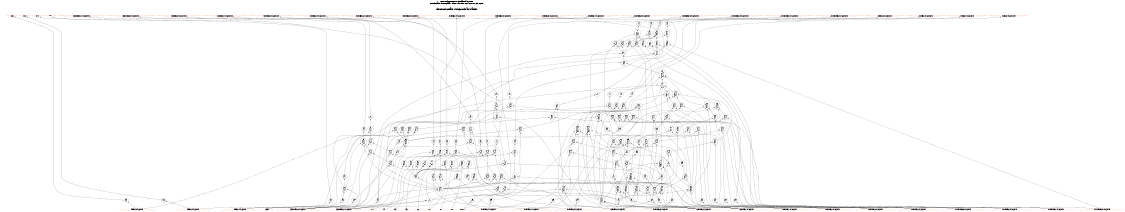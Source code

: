 # Network structure generated by ABC

digraph network {
size = "7.5,10";
center = true;
edge [dir = back];

{
  node [shape = plaintext];
  edge [style = invis];
  LevelTitle1 [label=""];
  LevelTitle2 [label=""];
  Level18 [label = ""];
  Level17 [label = ""];
  Level16 [label = ""];
  Level15 [label = ""];
  Level14 [label = ""];
  Level13 [label = ""];
  Level12 [label = ""];
  Level11 [label = ""];
  Level10 [label = ""];
  Level9 [label = ""];
  Level8 [label = ""];
  Level7 [label = ""];
  Level6 [label = ""];
  Level5 [label = ""];
  Level4 [label = ""];
  Level3 [label = ""];
  Level2 [label = ""];
  Level1 [label = ""];
  Level0 [label = ""];
  LevelTitle1 ->  LevelTitle2 ->  Level18 ->  Level17 ->  Level16 ->  Level15 ->  Level14 ->  Level13 ->  Level12 ->  Level11 ->  Level10 ->  Level9 ->  Level8 ->  Level7 ->  Level6 ->  Level5 ->  Level4 ->  Level3 ->  Level2 ->  Level1 ->  Level0;
}

{
  rank = same;
  LevelTitle1;
  title1 [shape=plaintext,
          fontsize=20,
          fontname = "Times-Roman",
          label="Network structure visualized by ABC\nBenchmark \"b08_C.blif\". Time was Thu Oct  8 21:07:29 2020. "
         ];
}

{
  rank = same;
  LevelTitle2;
  title2 [shape=plaintext,
          fontsize=18,
          fontname = "Times-Roman",
          label="The network contains 175 logic nodes and 0 latches.\n"
         ];
}

{
  rank = same;
  Level18;
  Node30 [label = "O_3_", shape = invtriangle, color = coral, fillcolor = coral];
  Node31 [label = "O_2_", shape = invtriangle, color = coral, fillcolor = coral];
  Node32 [label = "O_1_", shape = invtriangle, color = coral, fillcolor = coral];
  Node33 [label = "O_0_", shape = invtriangle, color = coral, fillcolor = coral];
  Node34 [label = "STATO_REG_1__SCAN_OUT", shape = invtriangle, color = coral, fillcolor = coral];
  Node35 [label = "STATO_REG_0__SCAN_OUT", shape = invtriangle, color = coral, fillcolor = coral];
  Node36 [label = "MAR_REG_2__SCAN_OUT", shape = invtriangle, color = coral, fillcolor = coral];
  Node37 [label = "MAR_REG_1__SCAN_OUT", shape = invtriangle, color = coral, fillcolor = coral];
  Node38 [label = "MAR_REG_0__SCAN_OUT", shape = invtriangle, color = coral, fillcolor = coral];
  Node39 [label = "IN_R_REG_7__SCAN_OUT", shape = invtriangle, color = coral, fillcolor = coral];
  Node40 [label = "IN_R_REG_6__SCAN_OUT", shape = invtriangle, color = coral, fillcolor = coral];
  Node41 [label = "IN_R_REG_5__SCAN_OUT", shape = invtriangle, color = coral, fillcolor = coral];
  Node42 [label = "IN_R_REG_4__SCAN_OUT", shape = invtriangle, color = coral, fillcolor = coral];
  Node43 [label = "IN_R_REG_3__SCAN_OUT", shape = invtriangle, color = coral, fillcolor = coral];
  Node44 [label = "IN_R_REG_2__SCAN_OUT", shape = invtriangle, color = coral, fillcolor = coral];
  Node45 [label = "IN_R_REG_1__SCAN_OUT", shape = invtriangle, color = coral, fillcolor = coral];
  Node46 [label = "IN_R_REG_0__SCAN_OUT", shape = invtriangle, color = coral, fillcolor = coral];
  Node47 [label = "OUT_R_REG_3__SCAN_OUT", shape = invtriangle, color = coral, fillcolor = coral];
  Node48 [label = "OUT_R_REG_2__SCAN_OUT", shape = invtriangle, color = coral, fillcolor = coral];
  Node49 [label = "OUT_R_REG_1__SCAN_OUT", shape = invtriangle, color = coral, fillcolor = coral];
  Node50 [label = "OUT_R_REG_0__SCAN_OUT", shape = invtriangle, color = coral, fillcolor = coral];
  Node51 [label = "O_REG_3__SCAN_OUT", shape = invtriangle, color = coral, fillcolor = coral];
  Node52 [label = "O_REG_2__SCAN_OUT", shape = invtriangle, color = coral, fillcolor = coral];
  Node53 [label = "O_REG_1__SCAN_OUT", shape = invtriangle, color = coral, fillcolor = coral];
  Node54 [label = "O_REG_0__SCAN_OUT", shape = invtriangle, color = coral, fillcolor = coral];
}

{
  rank = same;
  Level17;
  Node72 [label = "72\n1 1", shape = ellipse];
  Node73 [label = "73\n1 1", shape = ellipse];
  Node74 [label = "74\n1 1", shape = ellipse];
  Node75 [label = "75\n1 1", shape = ellipse];
}

{
  rank = same;
  Level16;
  Node87 [label = "87\n0- 1\n-0 1", shape = ellipse];
  Node88 [label = "88\n0-- 1\n-0- 1\n--0 1", shape = ellipse];
  Node89 [label = "89\n0- 1\n-0 1", shape = ellipse];
  Node90 [label = "90\n0-- 1\n-0- 1\n--0 1", shape = ellipse];
}

{
  rank = same;
  Level15;
  Node136 [label = "136\n0- 1\n-0 1", shape = ellipse];
  Node178 [label = "178\n0- 1\n-0 1", shape = ellipse];
  Node179 [label = "179\n0- 1\n-0 1", shape = ellipse];
  Node180 [label = "180\n0- 1\n-0 1", shape = ellipse];
  Node181 [label = "181\n0- 1\n-0 1", shape = ellipse];
  Node183 [label = "183\n0- 1\n-0 1", shape = ellipse];
  Node184 [label = "184\n0- 1\n-0 1", shape = ellipse];
  Node185 [label = "185\n0- 1\n-0 1", shape = ellipse];
}

{
  rank = same;
  Level14;
  Node80 [label = "80\n11 1", shape = ellipse];
  Node177 [label = "177\n0- 1\n-0 1", shape = ellipse];
}

{
  rank = same;
  Level13;
  Node176 [label = "176\n0- 1\n-0 1", shape = ellipse];
}

{
  rank = same;
  Level12;
  Node175 [label = "175\n0--- 1\n-0-- 1\n--0- 1\n---0 1", shape = ellipse];
}

{
  rank = same;
  Level11;
  Node124 [label = "124\n11111 1", shape = ellipse];
}

{
  rank = same;
  Level10;
  Node61 [label = "61\n1 1", shape = ellipse];
  Node62 [label = "62\n1 1", shape = ellipse];
  Node76 [label = "76\n1 1", shape = ellipse];
  Node77 [label = "77\n1 1", shape = ellipse];
  Node78 [label = "78\n1 1", shape = ellipse];
  Node79 [label = "79\n1 1", shape = ellipse];
  Node170 [label = "170\n0-- 1\n-0- 1\n--0 1", shape = ellipse];
  Node173 [label = "173\n0-- 1\n-0- 1\n--0 1", shape = ellipse];
}

{
  rank = same;
  Level9;
  Node91 [label = "91\n0- 1\n-0 1", shape = ellipse];
  Node110 [label = "110\n0- 1\n-0 1", shape = ellipse];
  Node120 [label = "120\n0- 1\n-0 1", shape = ellipse];
  Node121 [label = "121\n0- 1\n-0 1", shape = ellipse];
  Node122 [label = "122\n0- 1\n-0 1", shape = ellipse];
  Node123 [label = "123\n0- 1\n-0 1", shape = ellipse];
  Node125 [label = "125\n1111 1", shape = ellipse];
  Node162 [label = "162\n0-- 1\n-0- 1\n--0 1", shape = ellipse];
  Node168 [label = "168\n0-- 1\n-0- 1\n--0 1", shape = ellipse];
  Node212 [label = "212\n0- 1\n-0 1", shape = ellipse];
  Node213 [label = "213\n0- 1\n-0 1", shape = ellipse];
}

{
  rank = same;
  Level8;
  Node60 [label = "60\n1 1", shape = ellipse];
  Node63 [label = "63\n1 1", shape = ellipse];
  Node147 [label = "147\n0- 1\n-0 1", shape = ellipse];
  Node169 [label = "169\n0- 1\n-0 1", shape = ellipse];
  Node171 [label = "171\n0- 1\n-0 1", shape = ellipse];
  Node187 [label = "187\n0- 1\n-0 1", shape = ellipse];
  Node210 [label = "210\n0-- 1\n-0- 1\n--0 1", shape = ellipse];
  Node216 [label = "216\n0- 1\n-0 1", shape = ellipse];
  Node218 [label = "218\n0- 1\n-0 1", shape = ellipse];
  Node222 [label = "222\n0- 1\n-0 1", shape = ellipse];
  Node224 [label = "224\n0- 1\n-0 1", shape = ellipse];
  Node226 [label = "226\n0- 1\n-0 1", shape = ellipse];
  Node228 [label = "228\n0- 1\n-0 1", shape = ellipse];
}

{
  rank = same;
  Level7;
  Node59 [label = "59\n1 1", shape = ellipse];
  Node92 [label = "92\n0- 1\n-0 1", shape = ellipse];
  Node111 [label = "111\n0- 1\n-0 1", shape = ellipse];
  Node146 [label = "146\n0- 1\n-0 1", shape = ellipse];
  Node150 [label = "150\n0- 1\n-0 1", shape = ellipse];
  Node161 [label = "161\n0- 1\n-0 1", shape = ellipse];
  Node163 [label = "163\n0 1", shape = ellipse];
  Node165 [label = "165\n0--- 1\n-0-- 1\n--0- 1\n---0 1", shape = ellipse];
  Node166 [label = "166\n0 1", shape = ellipse];
  Node167 [label = "167\n0- 1\n-0 1", shape = ellipse];
  Node186 [label = "186\n0 1", shape = ellipse];
  Node207 [label = "207\n0--- 1\n-0-- 1\n--0- 1\n---0 1", shape = ellipse];
  Node211 [label = "211\n0- 1\n-0 1", shape = ellipse];
  Node215 [label = "215\n0- 1\n-0 1", shape = ellipse];
  Node217 [label = "217\n0- 1\n-0 1", shape = ellipse];
  Node221 [label = "221\n0- 1\n-0 1", shape = ellipse];
  Node223 [label = "223\n0- 1\n-0 1", shape = ellipse];
  Node225 [label = "225\n0- 1\n-0 1", shape = ellipse];
  Node227 [label = "227\n0- 1\n-0 1", shape = ellipse];
}

{
  rank = same;
  Level6;
  Node64 [label = "64\n1 1", shape = ellipse];
  Node65 [label = "65\n1 1", shape = ellipse];
  Node66 [label = "66\n1 1", shape = ellipse];
  Node67 [label = "67\n1 1", shape = ellipse];
  Node68 [label = "68\n1 1", shape = ellipse];
  Node69 [label = "69\n1 1", shape = ellipse];
  Node70 [label = "70\n1 1", shape = ellipse];
  Node71 [label = "71\n1 1", shape = ellipse];
  Node84 [label = "84\n11 1", shape = ellipse];
  Node93 [label = "93\n0-- 1\n-0- 1\n--0 1", shape = ellipse];
  Node105 [label = "105\n0- 1\n-0 1", shape = ellipse];
  Node107 [label = "107\n0-- 1\n-0- 1\n--0 1", shape = ellipse];
  Node135 [label = "135\n0-- 1\n-0- 1\n--0 1", shape = ellipse];
  Node143 [label = "143\n0 1", shape = ellipse];
  Node144 [label = "144\n0- 1\n-0 1", shape = ellipse];
  Node160 [label = "160\n0- 1\n-0 1", shape = ellipse];
  Node190 [label = "190\n0- 1\n-0 1", shape = ellipse];
  Node208 [label = "208\n0-- 1\n-0- 1\n--0 1", shape = ellipse];
  Node209 [label = "209\n0-- 1\n-0- 1\n--0 1", shape = ellipse];
  Node214 [label = "214\n0- 1\n-0 1", shape = ellipse];
  Node220 [label = "220\n0- 1\n-0 1", shape = ellipse];
}

{
  rank = same;
  Level5;
  Node101 [label = "101\n0- 1\n-0 1", shape = ellipse];
  Node112 [label = "112\n0- 1\n-0 1", shape = ellipse];
  Node113 [label = "113\n0- 1\n-0 1", shape = ellipse];
  Node114 [label = "114\n0- 1\n-0 1", shape = ellipse];
  Node115 [label = "115\n0- 1\n-0 1", shape = ellipse];
  Node116 [label = "116\n0- 1\n-0 1", shape = ellipse];
  Node117 [label = "117\n0- 1\n-0 1", shape = ellipse];
  Node118 [label = "118\n0- 1\n-0 1", shape = ellipse];
  Node119 [label = "119\n0- 1\n-0 1", shape = ellipse];
  Node140 [label = "140\n0 1", shape = ellipse];
  Node141 [label = "141\n0- 1\n-0 1", shape = ellipse];
  Node156 [label = "156\n0 1", shape = ellipse];
  Node157 [label = "157\n0 1", shape = ellipse];
  Node164 [label = "164\n0- 1\n-0 1", shape = ellipse];
  Node172 [label = "172\n0- 1\n-0 1", shape = ellipse];
  Node219 [label = "219\n0- 1\n-0 1", shape = ellipse];
}

{
  rank = same;
  Level4;
  Node86 [label = "86\n11 1", shape = ellipse];
  Node103 [label = "103\n0- 1\n-0 1", shape = ellipse];
  Node104 [label = "104\n0- 1\n-0 1", shape = ellipse];
  Node109 [label = "109\n0- 1\n-0 1", shape = ellipse];
  Node142 [label = "142\n0- 1\n-0 1", shape = ellipse];
  Node148 [label = "148\n0- 1\n-0 1", shape = ellipse];
  Node159 [label = "159\n0 1", shape = ellipse];
  Node174 [label = "174\n0--- 1\n-0-- 1\n--0- 1\n---0 1", shape = ellipse];
  Node192 [label = "192\n0- 1\n-0 1", shape = ellipse];
  Node194 [label = "194\n0- 1\n-0 1", shape = ellipse];
  Node196 [label = "196\n0- 1\n-0 1", shape = ellipse];
  Node198 [label = "198\n0- 1\n-0 1", shape = ellipse];
  Node200 [label = "200\n0- 1\n-0 1", shape = ellipse];
  Node202 [label = "202\n0- 1\n-0 1", shape = ellipse];
  Node204 [label = "204\n0- 1\n-0 1", shape = ellipse];
  Node206 [label = "206\n0- 1\n-0 1", shape = ellipse];
}

{
  rank = same;
  Level3;
  Node83 [label = "83\n11 1", shape = ellipse];
  Node85 [label = "85\n11 1", shape = ellipse];
  Node106 [label = "106\n0- 1\n-0 1", shape = ellipse];
  Node137 [label = "137\n0 1", shape = ellipse];
  Node138 [label = "138\n0 1", shape = ellipse];
  Node139 [label = "139\n0 1", shape = ellipse];
  Node145 [label = "145\n0 1", shape = ellipse];
  Node182 [label = "182\n0--- 1\n-0-- 1\n--0- 1\n---0 1", shape = ellipse];
  Node191 [label = "191\n0- 1\n-0 1", shape = ellipse];
  Node193 [label = "193\n0- 1\n-0 1", shape = ellipse];
  Node195 [label = "195\n0- 1\n-0 1", shape = ellipse];
  Node197 [label = "197\n0- 1\n-0 1", shape = ellipse];
  Node199 [label = "199\n0- 1\n-0 1", shape = ellipse];
  Node201 [label = "201\n0- 1\n-0 1", shape = ellipse];
  Node203 [label = "203\n0- 1\n-0 1", shape = ellipse];
  Node205 [label = "205\n0- 1\n-0 1", shape = ellipse];
}

{
  rank = same;
  Level2;
  Node99 [label = "99\n0- 1\n-0 1", shape = ellipse];
  Node102 [label = "102\n0- 1\n-0 1", shape = ellipse];
  Node108 [label = "108\n0- 1\n-0 1", shape = ellipse];
  Node127 [label = "127\n0- 1\n-0 1", shape = ellipse];
  Node149 [label = "149\n0- 1\n-0 1", shape = ellipse];
  Node152 [label = "152\n0-- 1\n-0- 1\n--0 1", shape = ellipse];
  Node153 [label = "153\n0-- 1\n-0- 1\n--0 1", shape = ellipse];
  Node154 [label = "154\n0-- 1\n-0- 1\n--0 1", shape = ellipse];
  Node155 [label = "155\n0-- 1\n-0- 1\n--0 1", shape = ellipse];
  Node158 [label = "158\n0-- 1\n-0- 1\n--0 1", shape = ellipse];
  Node188 [label = "188\n0-- 1\n-0- 1\n--0 1", shape = ellipse];
  Node189 [label = "189\n0- 1\n-0 1", shape = ellipse];
}

{
  rank = same;
  Level1;
  Node55 [label = "55\n1 1", shape = ellipse];
  Node56 [label = "56\n1 1", shape = ellipse];
  Node57 [label = "57\n1 1", shape = ellipse];
  Node58 [label = "58\n1 1", shape = ellipse];
  Node81 [label = "81\n11 1", shape = ellipse];
  Node82 [label = "82\n11 1", shape = ellipse];
  Node94 [label = "94\n0 1", shape = ellipse];
  Node95 [label = "95\n0 1", shape = ellipse];
  Node96 [label = "96\n0 1", shape = ellipse];
  Node97 [label = "97\n0 1", shape = ellipse];
  Node98 [label = "98\n0 1", shape = ellipse];
  Node100 [label = "100\n0 1", shape = ellipse];
  Node126 [label = "126\n0 1", shape = ellipse];
  Node128 [label = "128\n0 1", shape = ellipse];
  Node129 [label = "129\n0 1", shape = ellipse];
  Node130 [label = "130\n0 1", shape = ellipse];
  Node131 [label = "131\n0 1", shape = ellipse];
  Node132 [label = "132\n0 1", shape = ellipse];
  Node133 [label = "133\n0 1", shape = ellipse];
  Node134 [label = "134\n0 1", shape = ellipse];
  Node151 [label = "151\n1-- 1\n-1- 1\n--1 1", shape = ellipse];
}

{
  rank = same;
  Level0;
  Node1 [label = "START", shape = triangle, color = coral, fillcolor = coral];
  Node2 [label = "I_7_", shape = triangle, color = coral, fillcolor = coral];
  Node3 [label = "I_6_", shape = triangle, color = coral, fillcolor = coral];
  Node4 [label = "I_5_", shape = triangle, color = coral, fillcolor = coral];
  Node5 [label = "I_4_", shape = triangle, color = coral, fillcolor = coral];
  Node6 [label = "I_3_", shape = triangle, color = coral, fillcolor = coral];
  Node7 [label = "I_2_", shape = triangle, color = coral, fillcolor = coral];
  Node8 [label = "I_1_", shape = triangle, color = coral, fillcolor = coral];
  Node9 [label = "I_0_", shape = triangle, color = coral, fillcolor = coral];
  Node10 [label = "STATO_REG_1__SCAN_IN", shape = triangle, color = coral, fillcolor = coral];
  Node11 [label = "STATO_REG_0__SCAN_IN", shape = triangle, color = coral, fillcolor = coral];
  Node12 [label = "MAR_REG_2__SCAN_IN", shape = triangle, color = coral, fillcolor = coral];
  Node13 [label = "MAR_REG_1__SCAN_IN", shape = triangle, color = coral, fillcolor = coral];
  Node14 [label = "MAR_REG_0__SCAN_IN", shape = triangle, color = coral, fillcolor = coral];
  Node15 [label = "IN_R_REG_7__SCAN_IN", shape = triangle, color = coral, fillcolor = coral];
  Node16 [label = "IN_R_REG_6__SCAN_IN", shape = triangle, color = coral, fillcolor = coral];
  Node17 [label = "IN_R_REG_5__SCAN_IN", shape = triangle, color = coral, fillcolor = coral];
  Node18 [label = "IN_R_REG_4__SCAN_IN", shape = triangle, color = coral, fillcolor = coral];
  Node19 [label = "IN_R_REG_3__SCAN_IN", shape = triangle, color = coral, fillcolor = coral];
  Node20 [label = "IN_R_REG_2__SCAN_IN", shape = triangle, color = coral, fillcolor = coral];
  Node21 [label = "IN_R_REG_1__SCAN_IN", shape = triangle, color = coral, fillcolor = coral];
  Node22 [label = "IN_R_REG_0__SCAN_IN", shape = triangle, color = coral, fillcolor = coral];
  Node23 [label = "OUT_R_REG_3__SCAN_IN", shape = triangle, color = coral, fillcolor = coral];
  Node24 [label = "OUT_R_REG_2__SCAN_IN", shape = triangle, color = coral, fillcolor = coral];
  Node25 [label = "OUT_R_REG_1__SCAN_IN", shape = triangle, color = coral, fillcolor = coral];
  Node26 [label = "OUT_R_REG_0__SCAN_IN", shape = triangle, color = coral, fillcolor = coral];
  Node27 [label = "O_REG_3__SCAN_IN", shape = triangle, color = coral, fillcolor = coral];
  Node28 [label = "O_REG_2__SCAN_IN", shape = triangle, color = coral, fillcolor = coral];
  Node29 [label = "O_REG_1__SCAN_IN", shape = triangle, color = coral, fillcolor = coral];
  Node229 [label = "Const0", shape = ellipse, color = coral, fillcolor = coral];
}

title1 -> title2 [style = invis];
title2 -> Node30 [style = invis];
title2 -> Node31 [style = invis];
title2 -> Node32 [style = invis];
title2 -> Node33 [style = invis];
title2 -> Node34 [style = invis];
title2 -> Node35 [style = invis];
title2 -> Node36 [style = invis];
title2 -> Node37 [style = invis];
title2 -> Node38 [style = invis];
title2 -> Node39 [style = invis];
title2 -> Node40 [style = invis];
title2 -> Node41 [style = invis];
title2 -> Node42 [style = invis];
title2 -> Node43 [style = invis];
title2 -> Node44 [style = invis];
title2 -> Node45 [style = invis];
title2 -> Node46 [style = invis];
title2 -> Node47 [style = invis];
title2 -> Node48 [style = invis];
title2 -> Node49 [style = invis];
title2 -> Node50 [style = invis];
title2 -> Node51 [style = invis];
title2 -> Node52 [style = invis];
title2 -> Node53 [style = invis];
title2 -> Node54 [style = invis];
Node30 -> Node31 [style = invis];
Node31 -> Node32 [style = invis];
Node32 -> Node33 [style = invis];
Node33 -> Node34 [style = invis];
Node34 -> Node35 [style = invis];
Node35 -> Node36 [style = invis];
Node36 -> Node37 [style = invis];
Node37 -> Node38 [style = invis];
Node38 -> Node39 [style = invis];
Node39 -> Node40 [style = invis];
Node40 -> Node41 [style = invis];
Node41 -> Node42 [style = invis];
Node42 -> Node43 [style = invis];
Node43 -> Node44 [style = invis];
Node44 -> Node45 [style = invis];
Node45 -> Node46 [style = invis];
Node46 -> Node47 [style = invis];
Node47 -> Node48 [style = invis];
Node48 -> Node49 [style = invis];
Node49 -> Node50 [style = invis];
Node50 -> Node51 [style = invis];
Node51 -> Node52 [style = invis];
Node52 -> Node53 [style = invis];
Node53 -> Node54 [style = invis];
Node30 -> Node55 [style = solid];
Node31 -> Node56 [style = solid];
Node32 -> Node57 [style = solid];
Node33 -> Node58 [style = solid];
Node34 -> Node59 [style = solid];
Node35 -> Node60 [style = solid];
Node36 -> Node61 [style = solid];
Node37 -> Node62 [style = solid];
Node38 -> Node63 [style = solid];
Node39 -> Node64 [style = solid];
Node40 -> Node65 [style = solid];
Node41 -> Node66 [style = solid];
Node42 -> Node67 [style = solid];
Node43 -> Node68 [style = solid];
Node44 -> Node69 [style = solid];
Node45 -> Node70 [style = solid];
Node46 -> Node71 [style = solid];
Node47 -> Node72 [style = solid];
Node48 -> Node73 [style = solid];
Node49 -> Node74 [style = solid];
Node50 -> Node75 [style = solid];
Node51 -> Node76 [style = solid];
Node52 -> Node77 [style = solid];
Node53 -> Node78 [style = solid];
Node54 -> Node79 [style = solid];
Node55 -> Node27 [style = solid];
Node56 -> Node28 [style = solid];
Node57 -> Node29 [style = solid];
Node58 -> Node229 [style = solid];
Node59 -> Node93 [style = solid];
Node60 -> Node92 [style = solid];
Node61 -> Node91 [style = solid];
Node62 -> Node110 [style = solid];
Node63 -> Node111 [style = solid];
Node64 -> Node112 [style = solid];
Node65 -> Node113 [style = solid];
Node66 -> Node114 [style = solid];
Node67 -> Node115 [style = solid];
Node68 -> Node116 [style = solid];
Node69 -> Node117 [style = solid];
Node70 -> Node118 [style = solid];
Node71 -> Node119 [style = solid];
Node72 -> Node90 [style = solid];
Node73 -> Node89 [style = solid];
Node74 -> Node88 [style = solid];
Node75 -> Node87 [style = solid];
Node76 -> Node120 [style = solid];
Node77 -> Node121 [style = solid];
Node78 -> Node122 [style = solid];
Node79 -> Node123 [style = solid];
Node80 -> Node176 [style = solid];
Node80 -> Node10 [style = solid];
Node81 -> Node10 [style = solid];
Node81 -> Node11 [style = solid];
Node82 -> Node13 [style = solid];
Node82 -> Node14 [style = solid];
Node83 -> Node99 [style = solid];
Node83 -> Node155 [style = solid];
Node84 -> Node156 [style = solid];
Node84 -> Node153 [style = solid];
Node85 -> Node152 [style = solid];
Node85 -> Node154 [style = solid];
Node86 -> Node83 [style = solid];
Node86 -> Node158 [style = solid];
Node87 -> Node136 [style = solid];
Node87 -> Node185 [style = solid];
Node88 -> Node183 [style = solid];
Node88 -> Node136 [style = solid];
Node88 -> Node184 [style = solid];
Node89 -> Node181 [style = solid];
Node89 -> Node180 [style = solid];
Node90 -> Node178 [style = solid];
Node90 -> Node136 [style = solid];
Node90 -> Node179 [style = solid];
Node91 -> Node148 [style = solid];
Node91 -> Node147 [style = solid];
Node92 -> Node108 [style = solid];
Node92 -> Node144 [style = solid];
Node93 -> Node127 [style = solid];
Node93 -> Node108 [style = solid];
Node93 -> Node141 [style = solid];
Node94 -> Node10 [style = solid];
Node95 -> Node11 [style = solid];
Node96 -> Node13 [style = solid];
Node97 -> Node14 [style = solid];
Node98 -> Node12 [style = solid];
Node99 -> Node82 [style = solid];
Node99 -> Node12 [style = solid];
Node100 -> Node1 [style = solid];
Node101 -> Node142 [style = solid];
Node101 -> Node11 [style = solid];
Node102 -> Node82 [style = solid];
Node102 -> Node98 [style = solid];
Node103 -> Node83 [style = solid];
Node103 -> Node154 [style = solid];
Node104 -> Node85 [style = solid];
Node104 -> Node102 [style = solid];
Node105 -> Node157 [style = solid];
Node105 -> Node99 [style = solid];
Node106 -> Node155 [style = solid];
Node106 -> Node158 [style = solid];
Node107 -> Node83 [style = solid];
Node107 -> Node153 [style = solid];
Node107 -> Node157 [style = solid];
Node108 -> Node95 [style = solid];
Node108 -> Node10 [style = solid];
Node109 -> Node139 [style = solid];
Node109 -> Node100 [style = solid];
Node110 -> Node188 [style = solid];
Node110 -> Node187 [style = solid];
Node111 -> Node190 [style = solid];
Node111 -> Node189 [style = solid];
Node112 -> Node192 [style = solid];
Node112 -> Node191 [style = solid];
Node113 -> Node194 [style = solid];
Node113 -> Node193 [style = solid];
Node114 -> Node196 [style = solid];
Node114 -> Node195 [style = solid];
Node115 -> Node198 [style = solid];
Node115 -> Node197 [style = solid];
Node116 -> Node200 [style = solid];
Node116 -> Node199 [style = solid];
Node117 -> Node202 [style = solid];
Node117 -> Node201 [style = solid];
Node118 -> Node204 [style = solid];
Node118 -> Node203 [style = solid];
Node119 -> Node206 [style = solid];
Node119 -> Node205 [style = solid];
Node120 -> Node222 [style = solid];
Node120 -> Node221 [style = solid];
Node121 -> Node224 [style = solid];
Node121 -> Node223 [style = solid];
Node122 -> Node226 [style = solid];
Node122 -> Node225 [style = solid];
Node123 -> Node228 [style = solid];
Node123 -> Node227 [style = solid];
Node124 -> Node137 [style = solid];
Node124 -> Node174 [style = solid];
Node124 -> Node125 [style = solid];
Node124 -> Node173 [style = solid];
Node124 -> Node170 [style = solid];
Node125 -> Node210 [style = solid];
Node125 -> Node209 [style = solid];
Node125 -> Node208 [style = solid];
Node125 -> Node207 [style = solid];
Node126 -> Node15 [style = solid];
Node127 -> Node94 [style = solid];
Node127 -> Node11 [style = solid];
Node128 -> Node16 [style = solid];
Node129 -> Node17 [style = solid];
Node130 -> Node18 [style = solid];
Node131 -> Node19 [style = solid];
Node132 -> Node20 [style = solid];
Node133 -> Node21 [style = solid];
Node134 -> Node22 [style = solid];
Node135 -> Node140 [style = solid];
Node135 -> Node10 [style = solid];
Node135 -> Node11 [style = solid];
Node136 -> Node80 [style = solid];
Node136 -> Node106 [style = solid];
Node137 -> Node108 [style = solid];
Node138 -> Node127 [style = solid];
Node139 -> Node99 [style = solid];
Node140 -> Node109 [style = solid];
Node141 -> Node109 [style = solid];
Node141 -> Node11 [style = solid];
Node142 -> Node139 [style = solid];
Node142 -> Node10 [style = solid];
Node143 -> Node101 [style = solid];
Node144 -> Node1 [style = solid];
Node144 -> Node101 [style = solid];
Node145 -> Node102 [style = solid];
Node146 -> Node143 [style = solid];
Node146 -> Node94 [style = solid];
Node147 -> Node146 [style = solid];
Node147 -> Node12 [style = solid];
Node148 -> Node81 [style = solid];
Node148 -> Node145 [style = solid];
Node149 -> Node97 [style = solid];
Node149 -> Node10 [style = solid];
Node150 -> Node143 [style = solid];
Node150 -> Node149 [style = solid];
Node151 -> Node12 [style = solid];
Node151 -> Node13 [style = solid];
Node151 -> Node14 [style = solid];
Node152 -> Node96 [style = solid];
Node152 -> Node12 [style = solid];
Node152 -> Node14 [style = solid];
Node153 -> Node98 [style = solid];
Node153 -> Node96 [style = solid];
Node153 -> Node14 [style = solid];
Node154 -> Node96 [style = solid];
Node154 -> Node97 [style = solid];
Node154 -> Node12 [style = solid];
Node155 -> Node98 [style = solid];
Node155 -> Node97 [style = solid];
Node155 -> Node13 [style = solid];
Node156 -> Node103 [style = solid];
Node157 -> Node104 [style = solid];
Node158 -> Node97 [style = solid];
Node158 -> Node12 [style = solid];
Node158 -> Node13 [style = solid];
Node159 -> Node106 [style = solid];
Node160 -> Node157 [style = solid];
Node160 -> Node151 [style = solid];
Node161 -> Node84 [style = solid];
Node161 -> Node102 [style = solid];
Node162 -> Node218 [style = solid];
Node162 -> Node217 [style = solid];
Node162 -> Node158 [style = solid];
Node163 -> Node107 [style = solid];
Node164 -> Node86 [style = solid];
Node164 -> Node85 [style = solid];
Node165 -> Node153 [style = solid];
Node165 -> Node151 [style = solid];
Node165 -> Node220 [style = solid];
Node165 -> Node219 [style = solid];
Node166 -> Node105 [style = solid];
Node167 -> Node84 [style = solid];
Node167 -> Node158 [style = solid];
Node168 -> Node216 [style = solid];
Node168 -> Node215 [style = solid];
Node168 -> Node151 [style = solid];
Node169 -> Node166 [style = solid];
Node169 -> Node158 [style = solid];
Node170 -> Node212 [style = solid];
Node170 -> Node211 [style = solid];
Node170 -> Node151 [style = solid];
Node171 -> Node166 [style = solid];
Node171 -> Node153 [style = solid];
Node172 -> Node86 [style = solid];
Node172 -> Node102 [style = solid];
Node173 -> Node214 [style = solid];
Node173 -> Node213 [style = solid];
Node173 -> Node151 [style = solid];
Node174 -> Node83 [style = solid];
Node174 -> Node152 [style = solid];
Node174 -> Node102 [style = solid];
Node174 -> Node131 [style = solid];
Node175 -> Node165 [style = solid];
Node175 -> Node162 [style = solid];
Node175 -> Node168 [style = solid];
Node175 -> Node124 [style = solid];
Node176 -> Node127 [style = solid];
Node176 -> Node175 [style = solid];
Node177 -> Node94 [style = solid];
Node177 -> Node176 [style = solid];
Node178 -> Node80 [style = solid];
Node178 -> Node160 [style = solid];
Node179 -> Node177 [style = solid];
Node179 -> Node23 [style = solid];
Node180 -> Node80 [style = solid];
Node180 -> Node103 [style = solid];
Node181 -> Node177 [style = solid];
Node181 -> Node24 [style = solid];
Node182 -> Node154 [style = solid];
Node182 -> Node153 [style = solid];
Node182 -> Node151 [style = solid];
Node182 -> Node102 [style = solid];
Node183 -> Node80 [style = solid];
Node183 -> Node182 [style = solid];
Node184 -> Node177 [style = solid];
Node184 -> Node25 [style = solid];
Node185 -> Node177 [style = solid];
Node185 -> Node26 [style = solid];
Node186 -> Node135 [style = solid];
Node187 -> Node150 [style = solid];
Node187 -> Node13 [style = solid];
Node188 -> Node81 [style = solid];
Node188 -> Node96 [style = solid];
Node188 -> Node14 [style = solid];
Node189 -> Node81 [style = solid];
Node189 -> Node97 [style = solid];
Node190 -> Node101 [style = solid];
Node190 -> Node14 [style = solid];
Node191 -> Node127 [style = solid];
Node191 -> Node15 [style = solid];
Node192 -> Node2 [style = solid];
Node192 -> Node138 [style = solid];
Node193 -> Node127 [style = solid];
Node193 -> Node16 [style = solid];
Node194 -> Node3 [style = solid];
Node194 -> Node138 [style = solid];
Node195 -> Node127 [style = solid];
Node195 -> Node17 [style = solid];
Node196 -> Node4 [style = solid];
Node196 -> Node138 [style = solid];
Node197 -> Node127 [style = solid];
Node197 -> Node18 [style = solid];
Node198 -> Node5 [style = solid];
Node198 -> Node138 [style = solid];
Node199 -> Node127 [style = solid];
Node199 -> Node19 [style = solid];
Node200 -> Node6 [style = solid];
Node200 -> Node138 [style = solid];
Node201 -> Node127 [style = solid];
Node201 -> Node20 [style = solid];
Node202 -> Node7 [style = solid];
Node202 -> Node138 [style = solid];
Node203 -> Node127 [style = solid];
Node203 -> Node21 [style = solid];
Node204 -> Node8 [style = solid];
Node204 -> Node138 [style = solid];
Node205 -> Node127 [style = solid];
Node205 -> Node22 [style = solid];
Node206 -> Node9 [style = solid];
Node206 -> Node138 [style = solid];
Node207 -> Node152 [style = solid];
Node207 -> Node151 [style = solid];
Node207 -> Node84 [style = solid];
Node207 -> Node126 [style = solid];
Node208 -> Node159 [style = solid];
Node208 -> Node157 [style = solid];
Node208 -> Node15 [style = solid];
Node209 -> Node86 [style = solid];
Node209 -> Node157 [style = solid];
Node209 -> Node129 [style = solid];
Node210 -> Node163 [style = solid];
Node210 -> Node151 [style = solid];
Node210 -> Node17 [style = solid];
Node211 -> Node107 [style = solid];
Node211 -> Node133 [style = solid];
Node212 -> Node169 [style = solid];
Node212 -> Node21 [style = solid];
Node213 -> Node171 [style = solid];
Node213 -> Node22 [style = solid];
Node214 -> Node172 [style = solid];
Node214 -> Node134 [style = solid];
Node215 -> Node105 [style = solid];
Node215 -> Node20 [style = solid];
Node216 -> Node167 [style = solid];
Node216 -> Node132 [style = solid];
Node217 -> Node160 [style = solid];
Node217 -> Node16 [style = solid];
Node218 -> Node161 [style = solid];
Node218 -> Node128 [style = solid];
Node219 -> Node104 [style = solid];
Node219 -> Node18 [style = solid];
Node220 -> Node164 [style = solid];
Node220 -> Node130 [style = solid];
Node221 -> Node135 [style = solid];
Node221 -> Node27 [style = solid];
Node222 -> Node186 [style = solid];
Node222 -> Node23 [style = solid];
Node223 -> Node135 [style = solid];
Node223 -> Node28 [style = solid];
Node224 -> Node186 [style = solid];
Node224 -> Node24 [style = solid];
Node225 -> Node135 [style = solid];
Node225 -> Node29 [style = solid];
Node226 -> Node186 [style = solid];
Node226 -> Node25 [style = solid];
Node227 -> Node135 [style = solid];
Node227 -> Node229 [style = solid];
Node228 -> Node186 [style = solid];
Node228 -> Node26 [style = solid];
}

